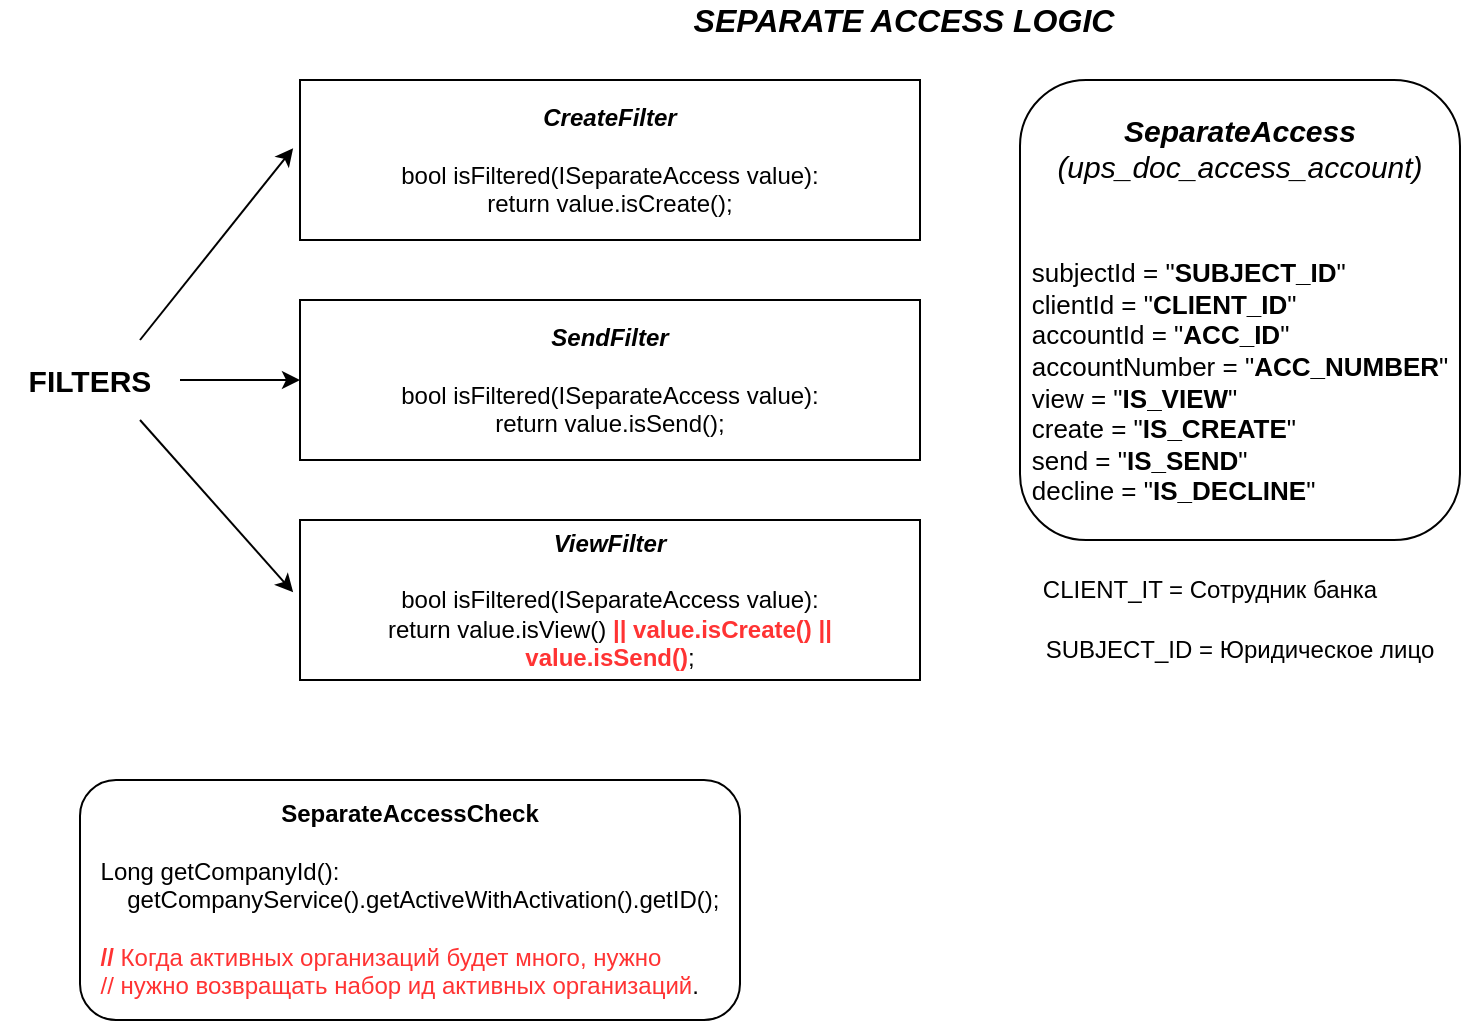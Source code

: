 <mxfile version="14.8.5" type="github">
  <diagram id="HadlAztjf9R43GAp7Yzt" name="Page-1">
    <mxGraphModel dx="813" dy="430" grid="1" gridSize="10" guides="1" tooltips="1" connect="1" arrows="1" fold="1" page="1" pageScale="1" pageWidth="827" pageHeight="1169" math="0" shadow="0">
      <root>
        <mxCell id="0" />
        <mxCell id="1" parent="0" />
        <mxCell id="t_6hhF8S0Cf5xnwuKje1-1" value="&lt;div&gt;&lt;i&gt;&lt;b&gt;CreateFilter&lt;/b&gt;&lt;/i&gt;&lt;/div&gt;&lt;div&gt;&lt;br&gt;&lt;/div&gt;&lt;div&gt;bool isFiltered(ISeparateAccess value): &lt;br&gt;&lt;/div&gt;&lt;div&gt;return value.isCreate();&lt;br&gt;&lt;/div&gt;" style="rounded=0;whiteSpace=wrap;html=1;" parent="1" vertex="1">
          <mxGeometry x="150" y="60" width="310" height="80" as="geometry" />
        </mxCell>
        <mxCell id="t_6hhF8S0Cf5xnwuKje1-2" value="&lt;font style=&quot;font-size: 16px&quot;&gt;&lt;i&gt;&lt;b&gt;SEPARATE ACCESS LOGIC&lt;/b&gt;&lt;/i&gt;&lt;/font&gt; " style="text;html=1;strokeColor=none;fillColor=none;align=center;verticalAlign=middle;whiteSpace=wrap;rounded=0;" parent="1" vertex="1">
          <mxGeometry x="324" y="20" width="256" height="20" as="geometry" />
        </mxCell>
        <mxCell id="t_6hhF8S0Cf5xnwuKje1-3" value="&lt;font style=&quot;font-size: 15px&quot;&gt;&lt;b&gt;FILTERS&lt;/b&gt;&lt;/font&gt;" style="text;html=1;strokeColor=none;fillColor=none;align=center;verticalAlign=middle;whiteSpace=wrap;rounded=0;" parent="1" vertex="1">
          <mxGeometry y="200" width="90" height="20" as="geometry" />
        </mxCell>
        <mxCell id="t_6hhF8S0Cf5xnwuKje1-4" value="&lt;div&gt;&lt;i&gt;&lt;b&gt;SendFilter&lt;/b&gt;&lt;/i&gt;&lt;/div&gt;&lt;div&gt;&lt;br&gt;&lt;/div&gt;&lt;div&gt;bool isFiltered(ISeparateAccess value): &lt;br&gt;&lt;/div&gt;&lt;div&gt;return value.isSend();&lt;br&gt;&lt;/div&gt;" style="rounded=0;whiteSpace=wrap;html=1;" parent="1" vertex="1">
          <mxGeometry x="150" y="170" width="310" height="80" as="geometry" />
        </mxCell>
        <mxCell id="t_6hhF8S0Cf5xnwuKje1-5" value="&lt;div&gt;&lt;b&gt;&lt;i&gt;ViewFilter&lt;/i&gt;&lt;/b&gt;&lt;/div&gt;&lt;div&gt;&lt;br&gt;&lt;/div&gt;&lt;div&gt;bool isFiltered(ISeparateAccess value): &lt;br&gt;&lt;/div&gt;&lt;div&gt;return value.isView() &lt;font color=&quot;#FF3333&quot;&gt;&lt;b&gt;|| value.isCreate() || value.isSend()&lt;/b&gt;&lt;/font&gt;;&lt;br&gt;&lt;/div&gt;" style="rounded=0;whiteSpace=wrap;html=1;" parent="1" vertex="1">
          <mxGeometry x="150" y="280" width="310" height="80" as="geometry" />
        </mxCell>
        <mxCell id="t_6hhF8S0Cf5xnwuKje1-6" value="&lt;div&gt;&lt;font size=&quot;1&quot;&gt;&lt;i&gt;&lt;b style=&quot;font-size: 15px&quot;&gt;SeparateAccess&lt;/b&gt;&lt;/i&gt;&lt;/font&gt;&lt;/div&gt;&lt;div&gt;&lt;font size=&quot;1&quot;&gt;&lt;i&gt;&lt;span style=&quot;font-size: 15px&quot;&gt;(ups_doc_access_account)&lt;/span&gt;&lt;b style=&quot;font-size: 15px&quot;&gt;&lt;br&gt;&lt;/b&gt;&lt;/i&gt;&lt;/font&gt;&lt;/div&gt;&lt;div&gt;&lt;font size=&quot;1&quot;&gt;&lt;i&gt;&lt;b style=&quot;font-size: 15px&quot;&gt;&lt;br&gt;&lt;/b&gt;&lt;/i&gt;&lt;/font&gt;&lt;/div&gt;&lt;div&gt;&lt;font size=&quot;1&quot;&gt;&lt;i&gt;&lt;b style=&quot;font-size: 15px&quot;&gt;&lt;br&gt;&lt;/b&gt;&lt;/i&gt;&lt;/font&gt;&lt;/div&gt;&lt;div style=&quot;font-size: 13px&quot; align=&quot;left&quot;&gt;&lt;font style=&quot;font-size: 13px&quot;&gt;subjectId = &quot;&lt;b&gt;SUBJECT_ID&lt;/b&gt;&quot;&lt;/font&gt;&lt;/div&gt;&lt;div style=&quot;font-size: 13px&quot; align=&quot;left&quot;&gt;&lt;font style=&quot;font-size: 13px&quot;&gt;clientId = &quot;&lt;b&gt;CLIENT_ID&lt;/b&gt;&quot;&lt;/font&gt;&lt;/div&gt;&lt;div style=&quot;font-size: 13px&quot; align=&quot;left&quot;&gt;&lt;font style=&quot;font-size: 13px&quot;&gt;accountId = &quot;&lt;b&gt;ACC_ID&lt;/b&gt;&quot;&lt;/font&gt;&lt;/div&gt;&lt;div style=&quot;font-size: 13px&quot; align=&quot;left&quot;&gt;&lt;font style=&quot;font-size: 13px&quot;&gt;accountNumber = &quot;&lt;b&gt;ACC_NUMBER&lt;/b&gt;&quot;&lt;/font&gt;&lt;/div&gt;&lt;div style=&quot;font-size: 13px&quot; align=&quot;left&quot;&gt;&lt;font style=&quot;font-size: 13px&quot;&gt;view = &quot;&lt;b&gt;IS_VIEW&lt;/b&gt;&quot;&lt;/font&gt;&lt;/div&gt;&lt;div style=&quot;font-size: 13px&quot; align=&quot;left&quot;&gt;&lt;font style=&quot;font-size: 13px&quot;&gt;create = &quot;&lt;b&gt;IS_CREATE&lt;/b&gt;&quot;&lt;/font&gt;&lt;/div&gt;&lt;div style=&quot;font-size: 13px&quot; align=&quot;left&quot;&gt;&lt;font style=&quot;font-size: 13px&quot;&gt;send = &quot;&lt;b&gt;IS_SEND&lt;/b&gt;&quot;&lt;/font&gt;&lt;/div&gt;&lt;div style=&quot;font-size: 13px&quot; align=&quot;left&quot;&gt;&lt;font style=&quot;font-size: 13px&quot;&gt;decline = &quot;&lt;b&gt;IS_DECLINE&lt;/b&gt;&quot;&lt;/font&gt;&lt;br&gt;&lt;/div&gt;" style="rounded=1;whiteSpace=wrap;html=1;" parent="1" vertex="1">
          <mxGeometry x="510" y="60" width="220" height="230" as="geometry" />
        </mxCell>
        <mxCell id="t_6hhF8S0Cf5xnwuKje1-7" value="" style="endArrow=classic;html=1;entryX=-0.011;entryY=0.426;entryDx=0;entryDy=0;entryPerimeter=0;" parent="1" target="t_6hhF8S0Cf5xnwuKje1-1" edge="1">
          <mxGeometry width="50" height="50" relative="1" as="geometry">
            <mxPoint x="70" y="190" as="sourcePoint" />
            <mxPoint x="300" y="170" as="targetPoint" />
          </mxGeometry>
        </mxCell>
        <mxCell id="t_6hhF8S0Cf5xnwuKje1-8" value="" style="endArrow=classic;html=1;exitX=1;exitY=0.5;exitDx=0;exitDy=0;entryX=0;entryY=0.5;entryDx=0;entryDy=0;" parent="1" source="t_6hhF8S0Cf5xnwuKje1-3" target="t_6hhF8S0Cf5xnwuKje1-4" edge="1">
          <mxGeometry width="50" height="50" relative="1" as="geometry">
            <mxPoint x="80" y="200" as="sourcePoint" />
            <mxPoint x="150" y="200" as="targetPoint" />
          </mxGeometry>
        </mxCell>
        <mxCell id="t_6hhF8S0Cf5xnwuKje1-9" value="" style="endArrow=classic;html=1;entryX=-0.011;entryY=0.452;entryDx=0;entryDy=0;entryPerimeter=0;" parent="1" target="t_6hhF8S0Cf5xnwuKje1-5" edge="1">
          <mxGeometry width="50" height="50" relative="1" as="geometry">
            <mxPoint x="70" y="230" as="sourcePoint" />
            <mxPoint x="166.59" y="114.08" as="targetPoint" />
          </mxGeometry>
        </mxCell>
        <mxCell id="9_xneLLSu71PrIYIrXiQ-1" value="CLIENT_IT = Сотрудник банка" style="text;html=1;strokeColor=none;fillColor=none;align=center;verticalAlign=middle;whiteSpace=wrap;rounded=0;" vertex="1" parent="1">
          <mxGeometry x="500" y="310" width="210" height="10" as="geometry" />
        </mxCell>
        <mxCell id="9_xneLLSu71PrIYIrXiQ-2" value="SUBJECT_ID = Юридическое лицо" style="text;html=1;strokeColor=none;fillColor=none;align=center;verticalAlign=middle;whiteSpace=wrap;rounded=0;" vertex="1" parent="1">
          <mxGeometry x="515" y="340" width="210" height="10" as="geometry" />
        </mxCell>
        <mxCell id="9_xneLLSu71PrIYIrXiQ-3" value="&lt;div&gt;&lt;b&gt;SeparateAccessCheck&lt;br&gt;&lt;/b&gt;&lt;/div&gt;&lt;div&gt;&lt;br&gt;&lt;/div&gt;&lt;div align=&quot;left&quot;&gt;Long getCompanyId():&lt;/div&gt;&lt;div align=&quot;left&quot;&gt;&amp;nbsp;&amp;nbsp;&amp;nbsp; getCompanyService().getActiveWithActivation().getID();&lt;/div&gt;&lt;div align=&quot;left&quot;&gt;&lt;b&gt;&lt;br&gt;&lt;/b&gt;&lt;/div&gt;&lt;div align=&quot;left&quot;&gt;&lt;font color=&quot;#FF3333&quot;&gt;&lt;b&gt;// &lt;/b&gt;Когда активных организаций будет много, нужно &lt;br&gt;&lt;/font&gt;&lt;/div&gt;&lt;div align=&quot;left&quot;&gt;&lt;font color=&quot;#FF3333&quot;&gt;// нужно возвращать набор ид активных организаций&lt;/font&gt;.&lt;br&gt;&lt;/div&gt;" style="rounded=1;whiteSpace=wrap;html=1;" vertex="1" parent="1">
          <mxGeometry x="40" y="410" width="330" height="120" as="geometry" />
        </mxCell>
      </root>
    </mxGraphModel>
  </diagram>
</mxfile>
